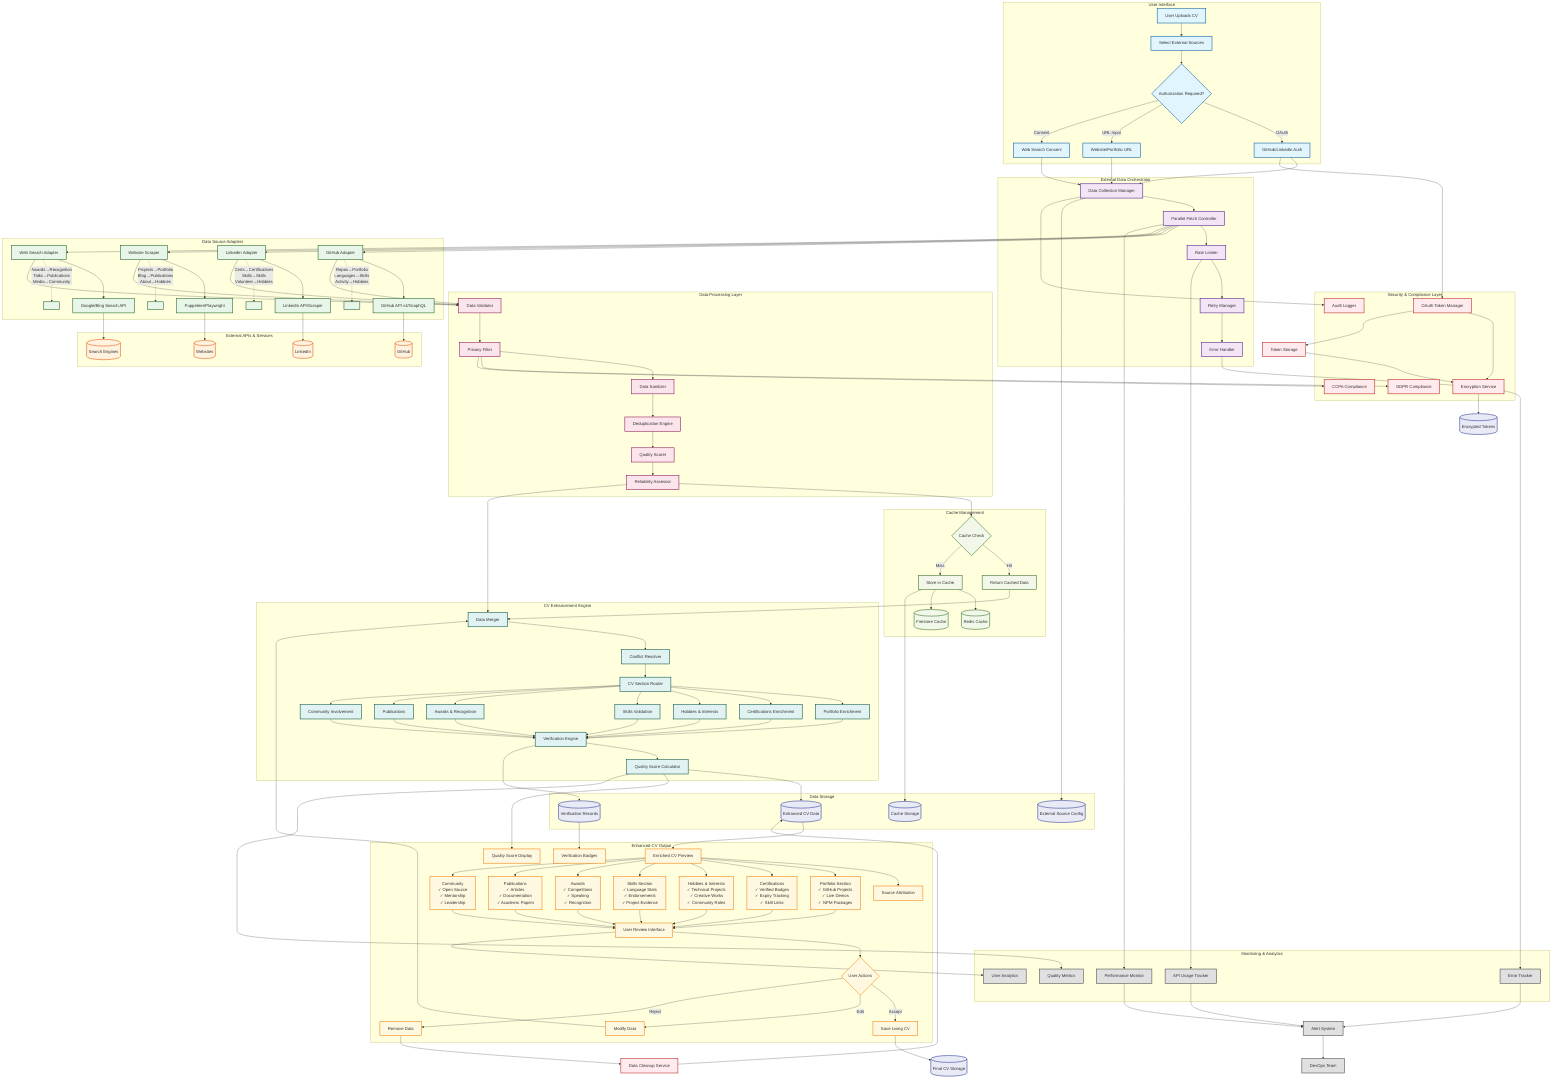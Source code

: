 graph TB
    %% Living CV Concept: Dynamic professional profile that automatically stays current with external data
    
    %% User Interaction Layer
    subgraph "User Interface"
        A[User Uploads CV] --> B[Select External Sources]
        B --> C{Authorization Required?}
        C -->|OAuth| D[GitHub/LinkedIn Auth]
        C -->|URL Input| E[Website/Portfolio URL]
        C -->|Consent| F[Web Search Consent]
    end

    %% External Data Orchestration
    subgraph "External Data Orchestrator"
        G[Data Collection Manager]
        D --> G
        E --> G
        F --> G
        G --> H[Parallel Fetch Controller]
        
        H --> I[Rate Limiter]
        I --> J[Retry Manager]
        J --> K[Error Handler]
    end

    %% Data Source Adapters with CV Section Mapping
    subgraph "Data Source Adapters"
        H --> L[GitHub Adapter]
        H --> M[LinkedIn Adapter]
        H --> N[Website Scraper]
        H --> O[Web Search Adapter]
        
        L --> P[GitHub API v4/GraphQL]
        M --> Q[LinkedIn API/Scraper]
        N --> R[Puppeteer/Playwright]
        O --> S[Google/Bing Search API]
        
        %% Data Source to CV Section Mapping Labels
        L -.->|"Repos→Portfolio<br/>Languages→Skills<br/>Activity→Hobbies"| L1[" "]
        M -.->|"Certs→Certifications<br/>Skills→Skills<br/>Volunteer→Hobbies"| M1[" "]
        N -.->|"Projects→Portfolio<br/>Blog→Publications<br/>About→Hobbies"| N1[" "]
        O -.->|"Awards→Recognition<br/>Talks→Publications<br/>Media→Community"| O1[" "]
    end

    %% External APIs
    subgraph "External APIs & Services"
        P --> T[(GitHub)]
        Q --> U[(LinkedIn)]
        R --> V[(Websites)]
        S --> W[(Search Engines)]
    end

    %% Data Processing Pipeline
    subgraph "Data Processing Layer"
        L --> X[Data Validator]
        M --> X
        N --> X
        O --> X
        
        X --> Y[Privacy Filter]
        Y --> Z[Data Sanitizer]
        Z --> AA[Deduplication Engine]
        AA --> AB[Quality Scorer]
        AB --> AC[Reliability Assessor]
    end

    %% Caching Layer
    subgraph "Cache Management"
        AC --> AD{Cache Check}
        AD -->|Hit| AE[Return Cached Data]
        AD -->|Miss| AF[Store in Cache]
        AF --> AG[(Redis Cache)]
        AF --> AH[(Firestore Cache)]
    end

    %% Data Integration & CV Section Mapping
    subgraph "CV Enhancement Engine"
        AE --> AI[Data Merger]
        AC --> AI
        AI --> AJ[Conflict Resolver]
        AJ --> AK[CV Section Router]
        
        %% Section-Specific Enrichment
        AK --> PORT[Portfolio Enrichment]
        AK --> CERT[Certifications Enrichment]
        AK --> HOB[Hobbies & Interests]
        AK --> SKILL[Skills Validation]
        AK --> AWARD[Awards & Recognition]
        AK --> PUB[Publications]
        AK --> COMM[Community Involvement]
        
        PORT --> AL[Verification Engine]
        CERT --> AL
        HOB --> AL
        SKILL --> AL
        AWARD --> AL
        PUB --> AL
        COMM --> AL
        
        AL --> AM[Quality Score Calculator]
    end

    %% Storage Layer
    subgraph "Data Storage"
        AM --> AN[(Enhanced CV Data)]
        AL --> AO[(Verification Records)]
        G --> AP[(External Source Config)]
        AF --> AQ[(Cache Storage)]
    end

    %% Output Layer with Enriched Sections
    subgraph "Enhanced CV Output"
        AN --> AR[Enriched CV Preview]
        AO --> AS[Verification Badges]
        AM --> AT[Quality Score Display]
        AR --> AU[Source Attribution]
        
        %% Enriched CV Sections Display
        AR --> SEC1[Portfolio Section<br/>✓ GitHub Projects<br/>✓ Live Demos<br/>✓ NPM Packages]
        AR --> SEC2[Certifications<br/>✓ Verified Badges<br/>✓ Expiry Tracking<br/>✓ Skill Links]
        AR --> SEC3[Hobbies & Interests<br/>✓ Technical Projects<br/>✓ Creative Works<br/>✓ Community Roles]
        AR --> SEC4[Skills Section<br/>✓ Language Stats<br/>✓ Endorsements<br/>✓ Project Evidence]
        AR --> SEC5[Awards<br/>✓ Competitions<br/>✓ Speaking<br/>✓ Recognition]
        AR --> SEC6[Publications<br/>✓ Articles<br/>✓ Documentation<br/>✓ Academic Papers]
        AR --> SEC7[Community<br/>✓ Open Source<br/>✓ Mentorship<br/>✓ Leadership]
        
        SEC1 --> AV[User Review Interface]
        SEC2 --> AV
        SEC3 --> AV
        SEC4 --> AV
        SEC5 --> AV
        SEC6 --> AV
        SEC7 --> AV
        
        AV --> AW{User Actions}
        AW -->|Accept| AX[Save Living CV]
        AW -->|Edit| AY[Modify Data]
        AW -->|Reject| AZ[Remove Data]
    end

    %% Security & Compliance
    subgraph "Security & Compliance Layer"
        BA[OAuth Token Manager]
        BB[Encryption Service]
        BC[GDPR Compliance]
        BD[CCPA Compliance]
        BE[Audit Logger]
        
        D --> BA
        BA --> BB
        Y --> BC
        Y --> BD
        G --> BE
    end

    %% Monitoring & Analytics
    subgraph "Monitoring & Analytics"
        BF[Performance Monitor]
        BG[API Usage Tracker]
        BH[Error Tracker]
        BI[User Analytics]
        BJ[Quality Metrics]
        
        H --> BF
        I --> BG
        K --> BH
        AV --> BI
        AM --> BJ
    end

    %% Data Flow Connections
    AX --> BK[(Final CV Storage)]
    AY --> AI
    AZ --> BL[Data Cleanup Service]
    BL --> AN

    %% Authentication Flow
    BA --> BM[Token Storage]
    BM --> BB
    BB --> BN[(Encrypted Tokens)]

    %% Monitoring Connections
    BF --> BO[Alert System]
    BG --> BO
    BH --> BO
    BO --> BP[DevOps Team]

    %% Style Definitions
    classDef userInterface fill:#e1f5fe,stroke:#01579b,stroke-width:2px
    classDef orchestrator fill:#f3e5f5,stroke:#4a148c,stroke-width:2px
    classDef adapter fill:#e8f5e9,stroke:#1b5e20,stroke-width:2px
    classDef external fill:#fff3e0,stroke:#e65100,stroke-width:2px
    classDef processing fill:#fce4ec,stroke:#880e4f,stroke-width:2px
    classDef cache fill:#f1f8e9,stroke:#33691e,stroke-width:2px
    classDef integration fill:#e0f2f1,stroke:#004d40,stroke-width:2px
    classDef storage fill:#e8eaf6,stroke:#283593,stroke-width:2px
    classDef output fill:#fff8e1,stroke:#f57c00,stroke-width:2px
    classDef security fill:#ffebee,stroke:#b71c1c,stroke-width:2px
    classDef monitoring fill:#e0e0e0,stroke:#424242,stroke-width:2px

    %% Apply Styles
    class A,B,C,D,E,F userInterface
    class G,H,I,J,K orchestrator
    class L,M,N,O,P,Q,R,S,L1,M1,N1,O1 adapter
    class T,U,V,W external
    class X,Y,Z,AA,AB,AC processing
    class AD,AE,AF,AG,AH cache
    class AI,AJ,AK,AL,AM,PORT,CERT,HOB,SKILL,AWARD,PUB,COMM integration
    class AN,AO,AP,AQ,BK,BN storage
    class AR,AS,AT,AU,AV,AW,AX,AY,AZ,SEC1,SEC2,SEC3,SEC4,SEC5,SEC6,SEC7 output
    class BA,BB,BC,BD,BE,BL,BM security
    class BF,BG,BH,BI,BJ,BO,BP monitoring